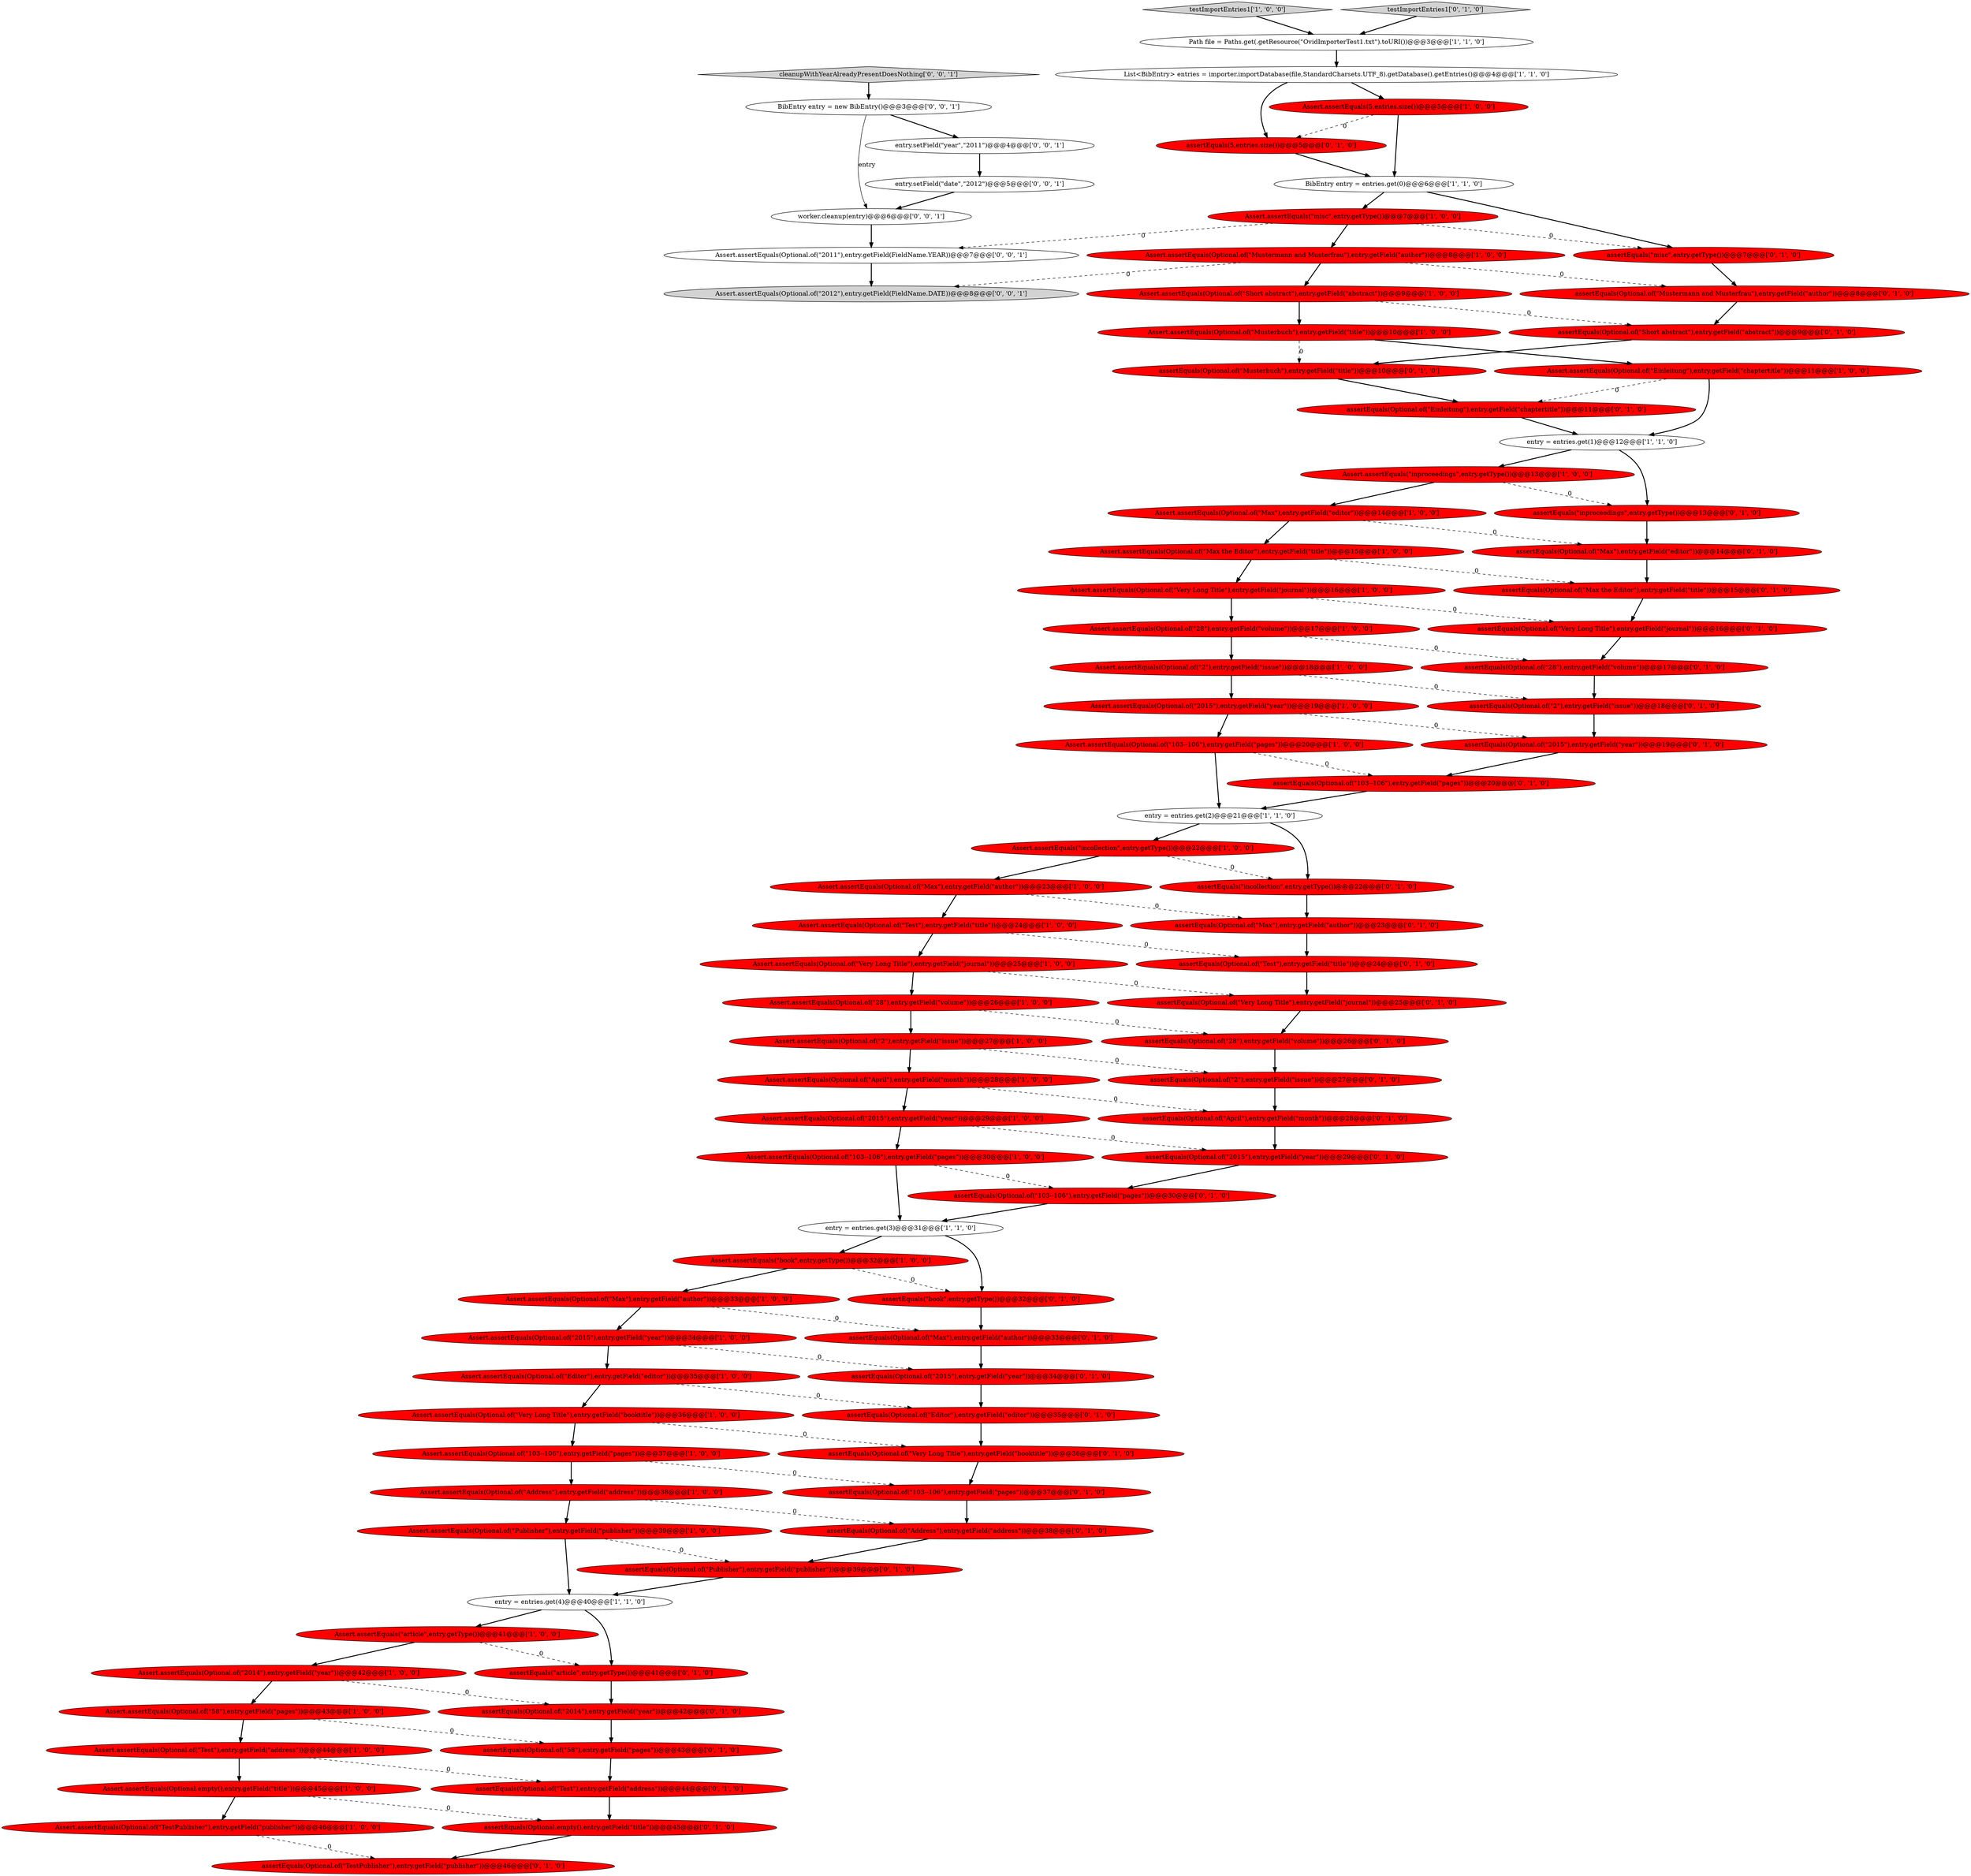 digraph {
68 [style = filled, label = "assertEquals(Optional.of(\"Max the Editor\"),entry.getField(\"title\"))@@@15@@@['0', '1', '0']", fillcolor = red, shape = ellipse image = "AAA1AAABBB2BBB"];
16 [style = filled, label = "Assert.assertEquals(Optional.of(\"Mustermann and Musterfrau\"),entry.getField(\"author\"))@@@8@@@['1', '0', '0']", fillcolor = red, shape = ellipse image = "AAA1AAABBB1BBB"];
1 [style = filled, label = "entry = entries.get(1)@@@12@@@['1', '1', '0']", fillcolor = white, shape = ellipse image = "AAA0AAABBB1BBB"];
73 [style = filled, label = "assertEquals(Optional.of(\"2014\"),entry.getField(\"year\"))@@@42@@@['0', '1', '0']", fillcolor = red, shape = ellipse image = "AAA1AAABBB2BBB"];
42 [style = filled, label = "Assert.assertEquals(\"book\",entry.getType())@@@32@@@['1', '0', '0']", fillcolor = red, shape = ellipse image = "AAA1AAABBB1BBB"];
71 [style = filled, label = "assertEquals(\"article\",entry.getType())@@@41@@@['0', '1', '0']", fillcolor = red, shape = ellipse image = "AAA1AAABBB2BBB"];
34 [style = filled, label = "Assert.assertEquals(Optional.of(\"Test\"),entry.getField(\"address\"))@@@44@@@['1', '0', '0']", fillcolor = red, shape = ellipse image = "AAA1AAABBB1BBB"];
70 [style = filled, label = "assertEquals(Optional.of(\"Max\"),entry.getField(\"author\"))@@@23@@@['0', '1', '0']", fillcolor = red, shape = ellipse image = "AAA1AAABBB2BBB"];
31 [style = filled, label = "Assert.assertEquals(\"inproceedings\",entry.getType())@@@13@@@['1', '0', '0']", fillcolor = red, shape = ellipse image = "AAA1AAABBB1BBB"];
74 [style = filled, label = "assertEquals(5,entries.size())@@@5@@@['0', '1', '0']", fillcolor = red, shape = ellipse image = "AAA1AAABBB2BBB"];
26 [style = filled, label = "Assert.assertEquals(Optional.of(\"Very Long Title\"),entry.getField(\"journal\"))@@@16@@@['1', '0', '0']", fillcolor = red, shape = ellipse image = "AAA1AAABBB1BBB"];
83 [style = filled, label = "worker.cleanup(entry)@@@6@@@['0', '0', '1']", fillcolor = white, shape = ellipse image = "AAA0AAABBB3BBB"];
54 [style = filled, label = "assertEquals(Optional.of(\"28\"),entry.getField(\"volume\"))@@@17@@@['0', '1', '0']", fillcolor = red, shape = ellipse image = "AAA1AAABBB2BBB"];
6 [style = filled, label = "Assert.assertEquals(\"incollection\",entry.getType())@@@22@@@['1', '0', '0']", fillcolor = red, shape = ellipse image = "AAA1AAABBB1BBB"];
43 [style = filled, label = "Assert.assertEquals(Optional.of(\"Address\"),entry.getField(\"address\"))@@@38@@@['1', '0', '0']", fillcolor = red, shape = ellipse image = "AAA1AAABBB1BBB"];
78 [style = filled, label = "assertEquals(Optional.of(\"Editor\"),entry.getField(\"editor\"))@@@35@@@['0', '1', '0']", fillcolor = red, shape = ellipse image = "AAA1AAABBB2BBB"];
10 [style = filled, label = "Assert.assertEquals(Optional.of(\"2015\"),entry.getField(\"year\"))@@@29@@@['1', '0', '0']", fillcolor = red, shape = ellipse image = "AAA1AAABBB1BBB"];
79 [style = filled, label = "assertEquals(\"inproceedings\",entry.getType())@@@13@@@['0', '1', '0']", fillcolor = red, shape = ellipse image = "AAA1AAABBB2BBB"];
55 [style = filled, label = "assertEquals(Optional.of(\"28\"),entry.getField(\"volume\"))@@@26@@@['0', '1', '0']", fillcolor = red, shape = ellipse image = "AAA1AAABBB2BBB"];
36 [style = filled, label = "Assert.assertEquals(Optional.of(\"Very Long Title\"),entry.getField(\"booktitle\"))@@@36@@@['1', '0', '0']", fillcolor = red, shape = ellipse image = "AAA1AAABBB1BBB"];
20 [style = filled, label = "Assert.assertEquals(Optional.of(\"Max\"),entry.getField(\"editor\"))@@@14@@@['1', '0', '0']", fillcolor = red, shape = ellipse image = "AAA1AAABBB1BBB"];
5 [style = filled, label = "Assert.assertEquals(Optional.of(\"Einleitung\"),entry.getField(\"chaptertitle\"))@@@11@@@['1', '0', '0']", fillcolor = red, shape = ellipse image = "AAA1AAABBB1BBB"];
58 [style = filled, label = "assertEquals(Optional.of(\"Test\"),entry.getField(\"address\"))@@@44@@@['0', '1', '0']", fillcolor = red, shape = ellipse image = "AAA1AAABBB2BBB"];
80 [style = filled, label = "assertEquals(Optional.of(\"2015\"),entry.getField(\"year\"))@@@29@@@['0', '1', '0']", fillcolor = red, shape = ellipse image = "AAA1AAABBB2BBB"];
25 [style = filled, label = "Assert.assertEquals(Optional.of(\"2\"),entry.getField(\"issue\"))@@@18@@@['1', '0', '0']", fillcolor = red, shape = ellipse image = "AAA1AAABBB1BBB"];
28 [style = filled, label = "Assert.assertEquals(Optional.of(\"TestPublisher\"),entry.getField(\"publisher\"))@@@46@@@['1', '0', '0']", fillcolor = red, shape = ellipse image = "AAA1AAABBB1BBB"];
66 [style = filled, label = "assertEquals(Optional.of(\"2\"),entry.getField(\"issue\"))@@@27@@@['0', '1', '0']", fillcolor = red, shape = ellipse image = "AAA1AAABBB2BBB"];
9 [style = filled, label = "Assert.assertEquals(Optional.of(\"Short abstract\"),entry.getField(\"abstract\"))@@@9@@@['1', '0', '0']", fillcolor = red, shape = ellipse image = "AAA1AAABBB1BBB"];
46 [style = filled, label = "assertEquals(Optional.of(\"Mustermann and Musterfrau\"),entry.getField(\"author\"))@@@8@@@['0', '1', '0']", fillcolor = red, shape = ellipse image = "AAA1AAABBB2BBB"];
67 [style = filled, label = "assertEquals(Optional.of(\"Test\"),entry.getField(\"title\"))@@@24@@@['0', '1', '0']", fillcolor = red, shape = ellipse image = "AAA1AAABBB2BBB"];
85 [style = filled, label = "entry.setField(\"year\",\"2011\")@@@4@@@['0', '0', '1']", fillcolor = white, shape = ellipse image = "AAA0AAABBB3BBB"];
75 [style = filled, label = "assertEquals(Optional.of(\"Musterbuch\"),entry.getField(\"title\"))@@@10@@@['0', '1', '0']", fillcolor = red, shape = ellipse image = "AAA1AAABBB2BBB"];
21 [style = filled, label = "Assert.assertEquals(Optional.of(\"2\"),entry.getField(\"issue\"))@@@27@@@['1', '0', '0']", fillcolor = red, shape = ellipse image = "AAA1AAABBB1BBB"];
62 [style = filled, label = "assertEquals(Optional.of(\"103--106\"),entry.getField(\"pages\"))@@@30@@@['0', '1', '0']", fillcolor = red, shape = ellipse image = "AAA1AAABBB2BBB"];
60 [style = filled, label = "assertEquals(Optional.of(\"TestPublisher\"),entry.getField(\"publisher\"))@@@46@@@['0', '1', '0']", fillcolor = red, shape = ellipse image = "AAA1AAABBB2BBB"];
57 [style = filled, label = "assertEquals(Optional.of(\"58\"),entry.getField(\"pages\"))@@@43@@@['0', '1', '0']", fillcolor = red, shape = ellipse image = "AAA1AAABBB2BBB"];
77 [style = filled, label = "assertEquals(\"misc\",entry.getType())@@@7@@@['0', '1', '0']", fillcolor = red, shape = ellipse image = "AAA1AAABBB2BBB"];
50 [style = filled, label = "assertEquals(Optional.of(\"Max\"),entry.getField(\"editor\"))@@@14@@@['0', '1', '0']", fillcolor = red, shape = ellipse image = "AAA1AAABBB2BBB"];
59 [style = filled, label = "assertEquals(Optional.of(\"Very Long Title\"),entry.getField(\"booktitle\"))@@@36@@@['0', '1', '0']", fillcolor = red, shape = ellipse image = "AAA1AAABBB2BBB"];
33 [style = filled, label = "Assert.assertEquals(Optional.of(\"103--106\"),entry.getField(\"pages\"))@@@20@@@['1', '0', '0']", fillcolor = red, shape = ellipse image = "AAA1AAABBB1BBB"];
82 [style = filled, label = "assertEquals(Optional.of(\"Very Long Title\"),entry.getField(\"journal\"))@@@25@@@['0', '1', '0']", fillcolor = red, shape = ellipse image = "AAA1AAABBB2BBB"];
86 [style = filled, label = "BibEntry entry = new BibEntry()@@@3@@@['0', '0', '1']", fillcolor = white, shape = ellipse image = "AAA0AAABBB3BBB"];
64 [style = filled, label = "assertEquals(\"book\",entry.getType())@@@32@@@['0', '1', '0']", fillcolor = red, shape = ellipse image = "AAA1AAABBB2BBB"];
13 [style = filled, label = "Assert.assertEquals(\"misc\",entry.getType())@@@7@@@['1', '0', '0']", fillcolor = red, shape = ellipse image = "AAA1AAABBB1BBB"];
40 [style = filled, label = "Assert.assertEquals(Optional.of(\"103--106\"),entry.getField(\"pages\"))@@@30@@@['1', '0', '0']", fillcolor = red, shape = ellipse image = "AAA1AAABBB1BBB"];
0 [style = filled, label = "testImportEntries1['1', '0', '0']", fillcolor = lightgray, shape = diamond image = "AAA0AAABBB1BBB"];
61 [style = filled, label = "assertEquals(Optional.of(\"103--106\"),entry.getField(\"pages\"))@@@37@@@['0', '1', '0']", fillcolor = red, shape = ellipse image = "AAA1AAABBB2BBB"];
63 [style = filled, label = "assertEquals(Optional.of(\"2015\"),entry.getField(\"year\"))@@@34@@@['0', '1', '0']", fillcolor = red, shape = ellipse image = "AAA1AAABBB2BBB"];
4 [style = filled, label = "Assert.assertEquals(Optional.of(\"Max\"),entry.getField(\"author\"))@@@33@@@['1', '0', '0']", fillcolor = red, shape = ellipse image = "AAA1AAABBB1BBB"];
18 [style = filled, label = "Assert.assertEquals(Optional.of(\"103--106\"),entry.getField(\"pages\"))@@@37@@@['1', '0', '0']", fillcolor = red, shape = ellipse image = "AAA1AAABBB1BBB"];
48 [style = filled, label = "assertEquals(Optional.of(\"April\"),entry.getField(\"month\"))@@@28@@@['0', '1', '0']", fillcolor = red, shape = ellipse image = "AAA1AAABBB2BBB"];
65 [style = filled, label = "assertEquals(Optional.of(\"2\"),entry.getField(\"issue\"))@@@18@@@['0', '1', '0']", fillcolor = red, shape = ellipse image = "AAA1AAABBB2BBB"];
3 [style = filled, label = "Assert.assertEquals(Optional.of(\"28\"),entry.getField(\"volume\"))@@@26@@@['1', '0', '0']", fillcolor = red, shape = ellipse image = "AAA1AAABBB1BBB"];
32 [style = filled, label = "Assert.assertEquals(Optional.of(\"2015\"),entry.getField(\"year\"))@@@19@@@['1', '0', '0']", fillcolor = red, shape = ellipse image = "AAA1AAABBB1BBB"];
11 [style = filled, label = "entry = entries.get(2)@@@21@@@['1', '1', '0']", fillcolor = white, shape = ellipse image = "AAA0AAABBB1BBB"];
81 [style = filled, label = "assertEquals(Optional.of(\"103--106\"),entry.getField(\"pages\"))@@@20@@@['0', '1', '0']", fillcolor = red, shape = ellipse image = "AAA1AAABBB2BBB"];
29 [style = filled, label = "entry = entries.get(3)@@@31@@@['1', '1', '0']", fillcolor = white, shape = ellipse image = "AAA0AAABBB1BBB"];
35 [style = filled, label = "Assert.assertEquals(Optional.of(\"28\"),entry.getField(\"volume\"))@@@17@@@['1', '0', '0']", fillcolor = red, shape = ellipse image = "AAA1AAABBB1BBB"];
14 [style = filled, label = "Assert.assertEquals(\"article\",entry.getType())@@@41@@@['1', '0', '0']", fillcolor = red, shape = ellipse image = "AAA1AAABBB1BBB"];
37 [style = filled, label = "Path file = Paths.get(.getResource(\"OvidImporterTest1.txt\").toURI())@@@3@@@['1', '1', '0']", fillcolor = white, shape = ellipse image = "AAA0AAABBB1BBB"];
2 [style = filled, label = "Assert.assertEquals(Optional.of(\"Publisher\"),entry.getField(\"publisher\"))@@@39@@@['1', '0', '0']", fillcolor = red, shape = ellipse image = "AAA1AAABBB1BBB"];
15 [style = filled, label = "Assert.assertEquals(5,entries.size())@@@5@@@['1', '0', '0']", fillcolor = red, shape = ellipse image = "AAA1AAABBB1BBB"];
30 [style = filled, label = "Assert.assertEquals(Optional.of(\"Musterbuch\"),entry.getField(\"title\"))@@@10@@@['1', '0', '0']", fillcolor = red, shape = ellipse image = "AAA1AAABBB1BBB"];
44 [style = filled, label = "Assert.assertEquals(Optional.of(\"2014\"),entry.getField(\"year\"))@@@42@@@['1', '0', '0']", fillcolor = red, shape = ellipse image = "AAA1AAABBB1BBB"];
47 [style = filled, label = "assertEquals(Optional.of(\"Very Long Title\"),entry.getField(\"journal\"))@@@16@@@['0', '1', '0']", fillcolor = red, shape = ellipse image = "AAA1AAABBB2BBB"];
45 [style = filled, label = "assertEquals(Optional.empty(),entry.getField(\"title\"))@@@45@@@['0', '1', '0']", fillcolor = red, shape = ellipse image = "AAA1AAABBB2BBB"];
24 [style = filled, label = "Assert.assertEquals(Optional.of(\"58\"),entry.getField(\"pages\"))@@@43@@@['1', '0', '0']", fillcolor = red, shape = ellipse image = "AAA1AAABBB1BBB"];
22 [style = filled, label = "entry = entries.get(4)@@@40@@@['1', '1', '0']", fillcolor = white, shape = ellipse image = "AAA0AAABBB1BBB"];
19 [style = filled, label = "Assert.assertEquals(Optional.of(\"Max the Editor\"),entry.getField(\"title\"))@@@15@@@['1', '0', '0']", fillcolor = red, shape = ellipse image = "AAA1AAABBB1BBB"];
69 [style = filled, label = "assertEquals(Optional.of(\"2015\"),entry.getField(\"year\"))@@@19@@@['0', '1', '0']", fillcolor = red, shape = ellipse image = "AAA1AAABBB2BBB"];
41 [style = filled, label = "Assert.assertEquals(Optional.of(\"Max\"),entry.getField(\"author\"))@@@23@@@['1', '0', '0']", fillcolor = red, shape = ellipse image = "AAA1AAABBB1BBB"];
12 [style = filled, label = "Assert.assertEquals(Optional.empty(),entry.getField(\"title\"))@@@45@@@['1', '0', '0']", fillcolor = red, shape = ellipse image = "AAA1AAABBB1BBB"];
51 [style = filled, label = "testImportEntries1['0', '1', '0']", fillcolor = lightgray, shape = diamond image = "AAA0AAABBB2BBB"];
87 [style = filled, label = "Assert.assertEquals(Optional.of(\"2011\"),entry.getField(FieldName.YEAR))@@@7@@@['0', '0', '1']", fillcolor = white, shape = ellipse image = "AAA0AAABBB3BBB"];
84 [style = filled, label = "cleanupWithYearAlreadyPresentDoesNothing['0', '0', '1']", fillcolor = lightgray, shape = diamond image = "AAA0AAABBB3BBB"];
23 [style = filled, label = "BibEntry entry = entries.get(0)@@@6@@@['1', '1', '0']", fillcolor = white, shape = ellipse image = "AAA0AAABBB1BBB"];
8 [style = filled, label = "Assert.assertEquals(Optional.of(\"Very Long Title\"),entry.getField(\"journal\"))@@@25@@@['1', '0', '0']", fillcolor = red, shape = ellipse image = "AAA1AAABBB1BBB"];
17 [style = filled, label = "Assert.assertEquals(Optional.of(\"Editor\"),entry.getField(\"editor\"))@@@35@@@['1', '0', '0']", fillcolor = red, shape = ellipse image = "AAA1AAABBB1BBB"];
53 [style = filled, label = "assertEquals(Optional.of(\"Einleitung\"),entry.getField(\"chaptertitle\"))@@@11@@@['0', '1', '0']", fillcolor = red, shape = ellipse image = "AAA1AAABBB2BBB"];
56 [style = filled, label = "assertEquals(Optional.of(\"Short abstract\"),entry.getField(\"abstract\"))@@@9@@@['0', '1', '0']", fillcolor = red, shape = ellipse image = "AAA1AAABBB2BBB"];
27 [style = filled, label = "Assert.assertEquals(Optional.of(\"Test\"),entry.getField(\"title\"))@@@24@@@['1', '0', '0']", fillcolor = red, shape = ellipse image = "AAA1AAABBB1BBB"];
7 [style = filled, label = "List<BibEntry> entries = importer.importDatabase(file,StandardCharsets.UTF_8).getDatabase().getEntries()@@@4@@@['1', '1', '0']", fillcolor = white, shape = ellipse image = "AAA0AAABBB1BBB"];
52 [style = filled, label = "assertEquals(\"incollection\",entry.getType())@@@22@@@['0', '1', '0']", fillcolor = red, shape = ellipse image = "AAA1AAABBB2BBB"];
88 [style = filled, label = "entry.setField(\"date\",\"2012\")@@@5@@@['0', '0', '1']", fillcolor = white, shape = ellipse image = "AAA0AAABBB3BBB"];
39 [style = filled, label = "Assert.assertEquals(Optional.of(\"April\"),entry.getField(\"month\"))@@@28@@@['1', '0', '0']", fillcolor = red, shape = ellipse image = "AAA1AAABBB1BBB"];
89 [style = filled, label = "Assert.assertEquals(Optional.of(\"2012\"),entry.getField(FieldName.DATE))@@@8@@@['0', '0', '1']", fillcolor = lightgray, shape = ellipse image = "AAA0AAABBB3BBB"];
49 [style = filled, label = "assertEquals(Optional.of(\"Publisher\"),entry.getField(\"publisher\"))@@@39@@@['0', '1', '0']", fillcolor = red, shape = ellipse image = "AAA1AAABBB2BBB"];
38 [style = filled, label = "Assert.assertEquals(Optional.of(\"2015\"),entry.getField(\"year\"))@@@34@@@['1', '0', '0']", fillcolor = red, shape = ellipse image = "AAA1AAABBB1BBB"];
76 [style = filled, label = "assertEquals(Optional.of(\"Address\"),entry.getField(\"address\"))@@@38@@@['0', '1', '0']", fillcolor = red, shape = ellipse image = "AAA1AAABBB2BBB"];
72 [style = filled, label = "assertEquals(Optional.of(\"Max\"),entry.getField(\"author\"))@@@33@@@['0', '1', '0']", fillcolor = red, shape = ellipse image = "AAA1AAABBB2BBB"];
31->79 [style = dashed, label="0"];
70->67 [style = bold, label=""];
21->66 [style = dashed, label="0"];
18->61 [style = dashed, label="0"];
24->34 [style = bold, label=""];
42->64 [style = dashed, label="0"];
57->58 [style = bold, label=""];
59->61 [style = bold, label=""];
86->83 [style = solid, label="entry"];
54->65 [style = bold, label=""];
49->22 [style = bold, label=""];
23->77 [style = bold, label=""];
17->36 [style = bold, label=""];
33->11 [style = bold, label=""];
7->74 [style = bold, label=""];
27->67 [style = dashed, label="0"];
23->13 [style = bold, label=""];
61->76 [style = bold, label=""];
4->72 [style = dashed, label="0"];
74->23 [style = bold, label=""];
79->50 [style = bold, label=""];
9->56 [style = dashed, label="0"];
36->18 [style = bold, label=""];
6->41 [style = bold, label=""];
26->35 [style = bold, label=""];
65->69 [style = bold, label=""];
2->49 [style = dashed, label="0"];
50->68 [style = bold, label=""];
22->71 [style = bold, label=""];
44->73 [style = dashed, label="0"];
31->20 [style = bold, label=""];
1->31 [style = bold, label=""];
36->59 [style = dashed, label="0"];
16->9 [style = bold, label=""];
88->83 [style = bold, label=""];
4->38 [style = bold, label=""];
12->28 [style = bold, label=""];
63->78 [style = bold, label=""];
33->81 [style = dashed, label="0"];
62->29 [style = bold, label=""];
26->47 [style = dashed, label="0"];
67->82 [style = bold, label=""];
1->79 [style = bold, label=""];
10->80 [style = dashed, label="0"];
13->77 [style = dashed, label="0"];
13->16 [style = bold, label=""];
34->58 [style = dashed, label="0"];
3->55 [style = dashed, label="0"];
66->48 [style = bold, label=""];
5->1 [style = bold, label=""];
76->49 [style = bold, label=""];
47->54 [style = bold, label=""];
48->80 [style = bold, label=""];
85->88 [style = bold, label=""];
19->26 [style = bold, label=""];
29->64 [style = bold, label=""];
56->75 [style = bold, label=""];
45->60 [style = bold, label=""];
22->14 [style = bold, label=""];
20->19 [style = bold, label=""];
24->57 [style = dashed, label="0"];
38->17 [style = bold, label=""];
35->54 [style = dashed, label="0"];
27->8 [style = bold, label=""];
55->66 [style = bold, label=""];
40->29 [style = bold, label=""];
40->62 [style = dashed, label="0"];
64->72 [style = bold, label=""];
46->56 [style = bold, label=""];
12->45 [style = dashed, label="0"];
41->27 [style = bold, label=""];
43->76 [style = dashed, label="0"];
69->81 [style = bold, label=""];
16->89 [style = dashed, label="0"];
78->59 [style = bold, label=""];
8->3 [style = bold, label=""];
80->62 [style = bold, label=""];
17->78 [style = dashed, label="0"];
43->2 [style = bold, label=""];
73->57 [style = bold, label=""];
81->11 [style = bold, label=""];
32->33 [style = bold, label=""];
37->7 [style = bold, label=""];
6->52 [style = dashed, label="0"];
35->25 [style = bold, label=""];
52->70 [style = bold, label=""];
42->4 [style = bold, label=""];
30->75 [style = dashed, label="0"];
32->69 [style = dashed, label="0"];
28->60 [style = dashed, label="0"];
71->73 [style = bold, label=""];
51->37 [style = bold, label=""];
72->63 [style = bold, label=""];
21->39 [style = bold, label=""];
38->63 [style = dashed, label="0"];
30->5 [style = bold, label=""];
41->70 [style = dashed, label="0"];
29->42 [style = bold, label=""];
10->40 [style = bold, label=""];
7->15 [style = bold, label=""];
3->21 [style = bold, label=""];
53->1 [style = bold, label=""];
82->55 [style = bold, label=""];
44->24 [style = bold, label=""];
15->23 [style = bold, label=""];
19->68 [style = dashed, label="0"];
0->37 [style = bold, label=""];
11->6 [style = bold, label=""];
25->32 [style = bold, label=""];
9->30 [style = bold, label=""];
8->82 [style = dashed, label="0"];
11->52 [style = bold, label=""];
14->71 [style = dashed, label="0"];
34->12 [style = bold, label=""];
84->86 [style = bold, label=""];
14->44 [style = bold, label=""];
5->53 [style = dashed, label="0"];
25->65 [style = dashed, label="0"];
77->46 [style = bold, label=""];
16->46 [style = dashed, label="0"];
20->50 [style = dashed, label="0"];
15->74 [style = dashed, label="0"];
86->85 [style = bold, label=""];
18->43 [style = bold, label=""];
39->48 [style = dashed, label="0"];
58->45 [style = bold, label=""];
39->10 [style = bold, label=""];
68->47 [style = bold, label=""];
87->89 [style = bold, label=""];
13->87 [style = dashed, label="0"];
2->22 [style = bold, label=""];
75->53 [style = bold, label=""];
83->87 [style = bold, label=""];
}
